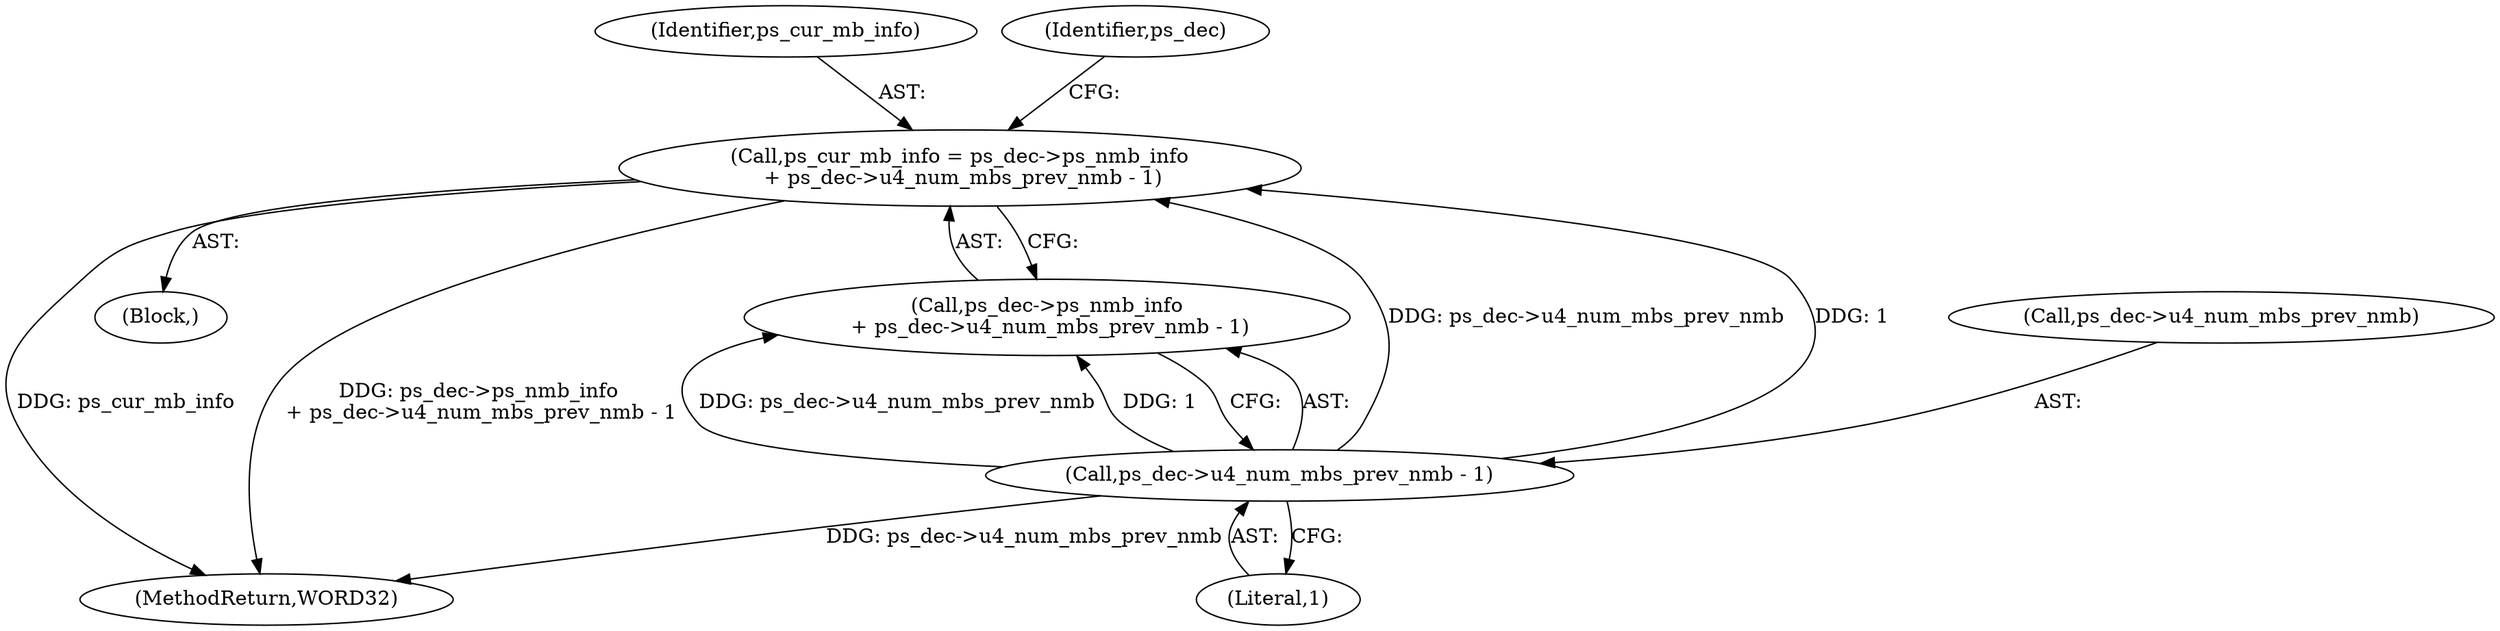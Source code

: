 digraph "0_Android_a78887bcffbc2995cf9ed72e0697acf560875e9e_1@integer" {
"1000553" [label="(Call,ps_cur_mb_info = ps_dec->ps_nmb_info\n + ps_dec->u4_num_mbs_prev_nmb - 1)"];
"1000559" [label="(Call,ps_dec->u4_num_mbs_prev_nmb - 1)"];
"1000553" [label="(Call,ps_cur_mb_info = ps_dec->ps_nmb_info\n + ps_dec->u4_num_mbs_prev_nmb - 1)"];
"1000559" [label="(Call,ps_dec->u4_num_mbs_prev_nmb - 1)"];
"1000552" [label="(Block,)"];
"1000554" [label="(Identifier,ps_cur_mb_info)"];
"1000560" [label="(Call,ps_dec->u4_num_mbs_prev_nmb)"];
"1000563" [label="(Literal,1)"];
"1000566" [label="(Identifier,ps_dec)"];
"1001356" [label="(MethodReturn,WORD32)"];
"1000555" [label="(Call,ps_dec->ps_nmb_info\n + ps_dec->u4_num_mbs_prev_nmb - 1)"];
"1000553" -> "1000552"  [label="AST: "];
"1000553" -> "1000555"  [label="CFG: "];
"1000554" -> "1000553"  [label="AST: "];
"1000555" -> "1000553"  [label="AST: "];
"1000566" -> "1000553"  [label="CFG: "];
"1000553" -> "1001356"  [label="DDG: ps_cur_mb_info"];
"1000553" -> "1001356"  [label="DDG: ps_dec->ps_nmb_info\n + ps_dec->u4_num_mbs_prev_nmb - 1"];
"1000559" -> "1000553"  [label="DDG: ps_dec->u4_num_mbs_prev_nmb"];
"1000559" -> "1000553"  [label="DDG: 1"];
"1000559" -> "1000555"  [label="AST: "];
"1000559" -> "1000563"  [label="CFG: "];
"1000560" -> "1000559"  [label="AST: "];
"1000563" -> "1000559"  [label="AST: "];
"1000555" -> "1000559"  [label="CFG: "];
"1000559" -> "1001356"  [label="DDG: ps_dec->u4_num_mbs_prev_nmb"];
"1000559" -> "1000555"  [label="DDG: ps_dec->u4_num_mbs_prev_nmb"];
"1000559" -> "1000555"  [label="DDG: 1"];
}

